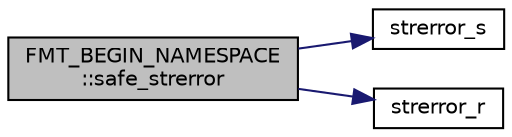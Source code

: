 digraph "FMT_BEGIN_NAMESPACE::safe_strerror"
{
  edge [fontname="Helvetica",fontsize="10",labelfontname="Helvetica",labelfontsize="10"];
  node [fontname="Helvetica",fontsize="10",shape=record];
  rankdir="LR";
  Node1 [label="FMT_BEGIN_NAMESPACE\l::safe_strerror",height=0.2,width=0.4,color="black", fillcolor="grey75", style="filled" fontcolor="black"];
  Node1 -> Node2 [color="midnightblue",fontsize="10",style="solid",fontname="Helvetica"];
  Node2 [label="strerror_s",height=0.2,width=0.4,color="black", fillcolor="white", style="filled",URL="$format-inl_8h.html#a3bbfb7ce6b764966d8cf5d018589375e"];
  Node1 -> Node3 [color="midnightblue",fontsize="10",style="solid",fontname="Helvetica"];
  Node3 [label="strerror_r",height=0.2,width=0.4,color="black", fillcolor="white", style="filled",URL="$format-inl_8h.html#a8307cb500850a7c5033cf64702e15990"];
}
